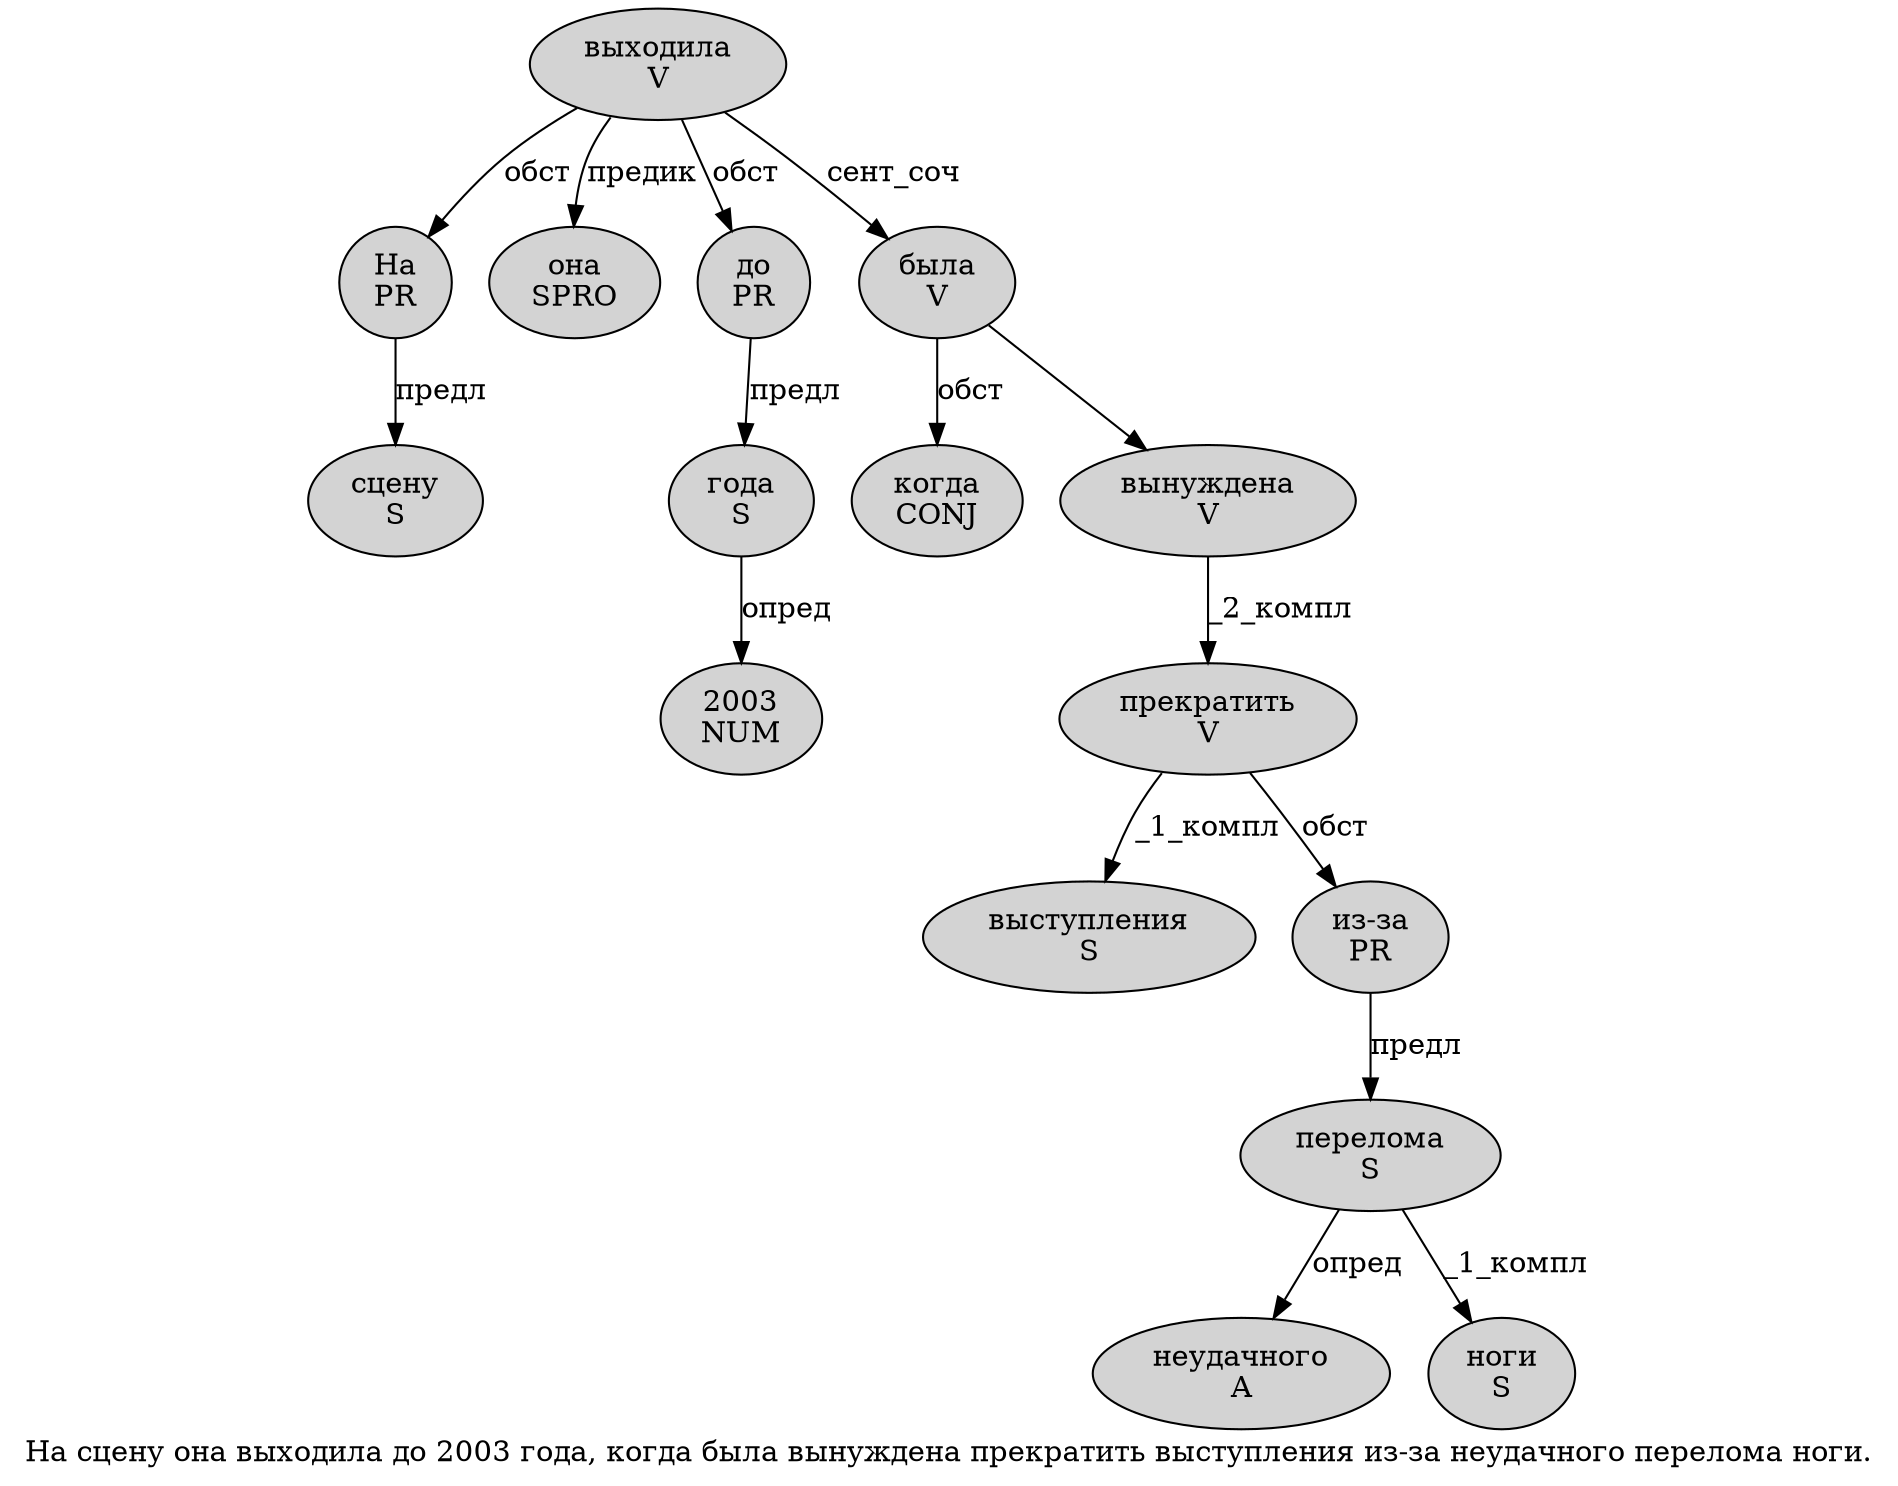 digraph SENTENCE_1201 {
	graph [label="На сцену она выходила до 2003 года, когда была вынуждена прекратить выступления из-за неудачного перелома ноги."]
	node [style=filled]
		0 [label="На
PR" color="" fillcolor=lightgray penwidth=1 shape=ellipse]
		1 [label="сцену
S" color="" fillcolor=lightgray penwidth=1 shape=ellipse]
		2 [label="она
SPRO" color="" fillcolor=lightgray penwidth=1 shape=ellipse]
		3 [label="выходила
V" color="" fillcolor=lightgray penwidth=1 shape=ellipse]
		4 [label="до
PR" color="" fillcolor=lightgray penwidth=1 shape=ellipse]
		5 [label="2003
NUM" color="" fillcolor=lightgray penwidth=1 shape=ellipse]
		6 [label="года
S" color="" fillcolor=lightgray penwidth=1 shape=ellipse]
		8 [label="когда
CONJ" color="" fillcolor=lightgray penwidth=1 shape=ellipse]
		9 [label="была
V" color="" fillcolor=lightgray penwidth=1 shape=ellipse]
		10 [label="вынуждена
V" color="" fillcolor=lightgray penwidth=1 shape=ellipse]
		11 [label="прекратить
V" color="" fillcolor=lightgray penwidth=1 shape=ellipse]
		12 [label="выступления
S" color="" fillcolor=lightgray penwidth=1 shape=ellipse]
		13 [label="из-за
PR" color="" fillcolor=lightgray penwidth=1 shape=ellipse]
		14 [label="неудачного
A" color="" fillcolor=lightgray penwidth=1 shape=ellipse]
		15 [label="перелома
S" color="" fillcolor=lightgray penwidth=1 shape=ellipse]
		16 [label="ноги
S" color="" fillcolor=lightgray penwidth=1 shape=ellipse]
			15 -> 14 [label="опред"]
			15 -> 16 [label="_1_компл"]
			6 -> 5 [label="опред"]
			3 -> 0 [label="обст"]
			3 -> 2 [label="предик"]
			3 -> 4 [label="обст"]
			3 -> 9 [label="сент_соч"]
			9 -> 8 [label="обст"]
			9 -> 10
			11 -> 12 [label="_1_компл"]
			11 -> 13 [label="обст"]
			4 -> 6 [label="предл"]
			0 -> 1 [label="предл"]
			10 -> 11 [label="_2_компл"]
			13 -> 15 [label="предл"]
}